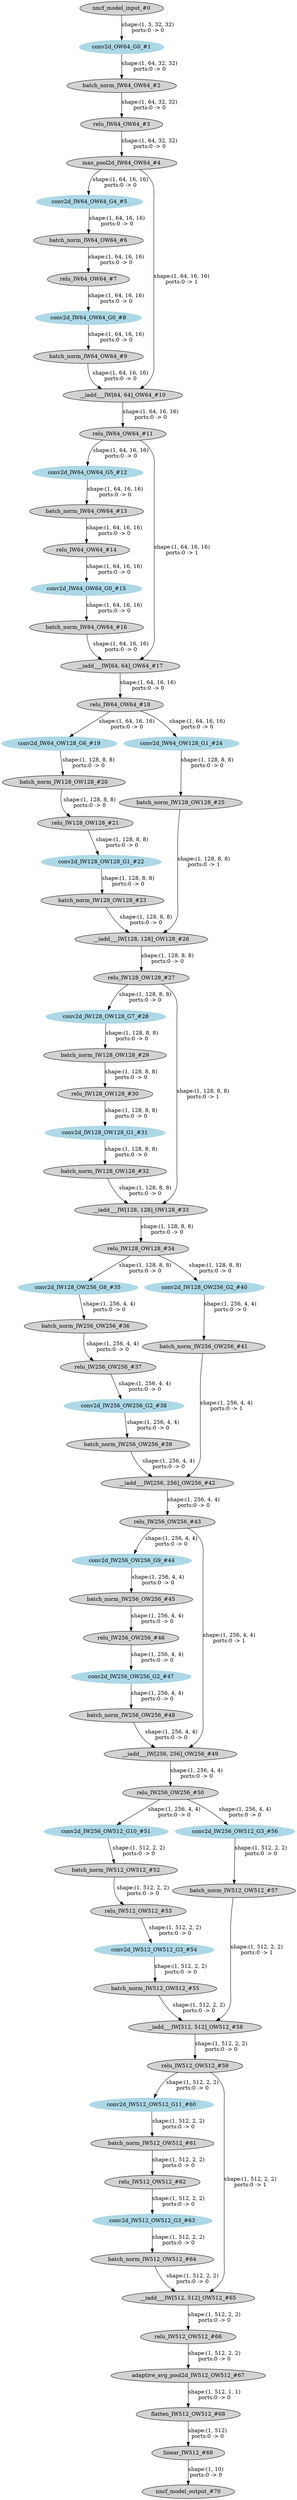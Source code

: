 strict digraph  {
"0 /nncf_model_input_0" [id=0, label="nncf_model_input_#0", style=filled, type=nncf_model_input];
"1 ResNet/NNCFConv2d[conv1]/conv2d_0" [color=lightblue, id=1, label="conv2d_OW64_G0_#1", style=filled, type=conv2d];
"2 ResNet/NNCFBatchNorm2d[bn1]/batch_norm_0" [id=2, label="batch_norm_IW64_OW64_#2", style=filled, type=batch_norm];
"3 ResNet/relu_0" [id=3, label="relu_IW64_OW64_#3", style=filled, type=relu];
"4 ResNet/MaxPool2d[maxpool]/max_pool2d_0" [id=4, label="max_pool2d_IW64_OW64_#4", style=filled, type=max_pool2d];
"5 ResNet/Sequential[layer1]/BasicBlock[0]/NNCFConv2d[conv1]/conv2d_0" [color=lightblue, id=5, label="conv2d_IW64_OW64_G4_#5", style=filled, type=conv2d];
"6 ResNet/Sequential[layer1]/BasicBlock[0]/NNCFBatchNorm2d[bn1]/batch_norm_0" [id=6, label="batch_norm_IW64_OW64_#6", style=filled, type=batch_norm];
"7 ResNet/Sequential[layer1]/BasicBlock[0]/relu_0" [id=7, label="relu_IW64_OW64_#7", style=filled, type=relu];
"8 ResNet/Sequential[layer1]/BasicBlock[0]/NNCFConv2d[conv2]/conv2d_0" [color=lightblue, id=8, label="conv2d_IW64_OW64_G0_#8", style=filled, type=conv2d];
"9 ResNet/Sequential[layer1]/BasicBlock[0]/NNCFBatchNorm2d[bn2]/batch_norm_0" [id=9, label="batch_norm_IW64_OW64_#9", style=filled, type=batch_norm];
"10 ResNet/Sequential[layer1]/BasicBlock[0]/__iadd___0" [id=10, label="__iadd___IW[64, 64]_OW64_#10", style=filled, type=__iadd__];
"11 ResNet/Sequential[layer1]/BasicBlock[0]/relu_1" [id=11, label="relu_IW64_OW64_#11", style=filled, type=relu];
"12 ResNet/Sequential[layer1]/BasicBlock[1]/NNCFConv2d[conv1]/conv2d_0" [color=lightblue, id=12, label="conv2d_IW64_OW64_G5_#12", style=filled, type=conv2d];
"13 ResNet/Sequential[layer1]/BasicBlock[1]/NNCFBatchNorm2d[bn1]/batch_norm_0" [id=13, label="batch_norm_IW64_OW64_#13", style=filled, type=batch_norm];
"14 ResNet/Sequential[layer1]/BasicBlock[1]/relu_0" [id=14, label="relu_IW64_OW64_#14", style=filled, type=relu];
"15 ResNet/Sequential[layer1]/BasicBlock[1]/NNCFConv2d[conv2]/conv2d_0" [color=lightblue, id=15, label="conv2d_IW64_OW64_G0_#15", style=filled, type=conv2d];
"16 ResNet/Sequential[layer1]/BasicBlock[1]/NNCFBatchNorm2d[bn2]/batch_norm_0" [id=16, label="batch_norm_IW64_OW64_#16", style=filled, type=batch_norm];
"17 ResNet/Sequential[layer1]/BasicBlock[1]/__iadd___0" [id=17, label="__iadd___IW[64, 64]_OW64_#17", style=filled, type=__iadd__];
"18 ResNet/Sequential[layer1]/BasicBlock[1]/relu_1" [id=18, label="relu_IW64_OW64_#18", style=filled, type=relu];
"19 ResNet/Sequential[layer2]/BasicBlock[0]/NNCFConv2d[conv1]/conv2d_0" [color=lightblue, id=19, label="conv2d_IW64_OW128_G6_#19", style=filled, type=conv2d];
"20 ResNet/Sequential[layer2]/BasicBlock[0]/NNCFBatchNorm2d[bn1]/batch_norm_0" [id=20, label="batch_norm_IW128_OW128_#20", style=filled, type=batch_norm];
"21 ResNet/Sequential[layer2]/BasicBlock[0]/relu_0" [id=21, label="relu_IW128_OW128_#21", style=filled, type=relu];
"22 ResNet/Sequential[layer2]/BasicBlock[0]/NNCFConv2d[conv2]/conv2d_0" [color=lightblue, id=22, label="conv2d_IW128_OW128_G1_#22", style=filled, type=conv2d];
"23 ResNet/Sequential[layer2]/BasicBlock[0]/NNCFBatchNorm2d[bn2]/batch_norm_0" [id=23, label="batch_norm_IW128_OW128_#23", style=filled, type=batch_norm];
"24 ResNet/Sequential[layer2]/BasicBlock[0]/Sequential[shortcut]/NNCFConv2d[0]/conv2d_0" [color=lightblue, id=24, label="conv2d_IW64_OW128_G1_#24", style=filled, type=conv2d];
"25 ResNet/Sequential[layer2]/BasicBlock[0]/Sequential[shortcut]/NNCFBatchNorm2d[1]/batch_norm_0" [id=25, label="batch_norm_IW128_OW128_#25", style=filled, type=batch_norm];
"26 ResNet/Sequential[layer2]/BasicBlock[0]/__iadd___0" [id=26, label="__iadd___IW[128, 128]_OW128_#26", style=filled, type=__iadd__];
"27 ResNet/Sequential[layer2]/BasicBlock[0]/relu_1" [id=27, label="relu_IW128_OW128_#27", style=filled, type=relu];
"28 ResNet/Sequential[layer2]/BasicBlock[1]/NNCFConv2d[conv1]/conv2d_0" [color=lightblue, id=28, label="conv2d_IW128_OW128_G7_#28", style=filled, type=conv2d];
"29 ResNet/Sequential[layer2]/BasicBlock[1]/NNCFBatchNorm2d[bn1]/batch_norm_0" [id=29, label="batch_norm_IW128_OW128_#29", style=filled, type=batch_norm];
"30 ResNet/Sequential[layer2]/BasicBlock[1]/relu_0" [id=30, label="relu_IW128_OW128_#30", style=filled, type=relu];
"31 ResNet/Sequential[layer2]/BasicBlock[1]/NNCFConv2d[conv2]/conv2d_0" [color=lightblue, id=31, label="conv2d_IW128_OW128_G1_#31", style=filled, type=conv2d];
"32 ResNet/Sequential[layer2]/BasicBlock[1]/NNCFBatchNorm2d[bn2]/batch_norm_0" [id=32, label="batch_norm_IW128_OW128_#32", style=filled, type=batch_norm];
"33 ResNet/Sequential[layer2]/BasicBlock[1]/__iadd___0" [id=33, label="__iadd___IW[128, 128]_OW128_#33", style=filled, type=__iadd__];
"34 ResNet/Sequential[layer2]/BasicBlock[1]/relu_1" [id=34, label="relu_IW128_OW128_#34", style=filled, type=relu];
"35 ResNet/Sequential[layer3]/BasicBlock[0]/NNCFConv2d[conv1]/conv2d_0" [color=lightblue, id=35, label="conv2d_IW128_OW256_G8_#35", style=filled, type=conv2d];
"36 ResNet/Sequential[layer3]/BasicBlock[0]/NNCFBatchNorm2d[bn1]/batch_norm_0" [id=36, label="batch_norm_IW256_OW256_#36", style=filled, type=batch_norm];
"37 ResNet/Sequential[layer3]/BasicBlock[0]/relu_0" [id=37, label="relu_IW256_OW256_#37", style=filled, type=relu];
"38 ResNet/Sequential[layer3]/BasicBlock[0]/NNCFConv2d[conv2]/conv2d_0" [color=lightblue, id=38, label="conv2d_IW256_OW256_G2_#38", style=filled, type=conv2d];
"39 ResNet/Sequential[layer3]/BasicBlock[0]/NNCFBatchNorm2d[bn2]/batch_norm_0" [id=39, label="batch_norm_IW256_OW256_#39", style=filled, type=batch_norm];
"40 ResNet/Sequential[layer3]/BasicBlock[0]/Sequential[shortcut]/NNCFConv2d[0]/conv2d_0" [color=lightblue, id=40, label="conv2d_IW128_OW256_G2_#40", style=filled, type=conv2d];
"41 ResNet/Sequential[layer3]/BasicBlock[0]/Sequential[shortcut]/NNCFBatchNorm2d[1]/batch_norm_0" [id=41, label="batch_norm_IW256_OW256_#41", style=filled, type=batch_norm];
"42 ResNet/Sequential[layer3]/BasicBlock[0]/__iadd___0" [id=42, label="__iadd___IW[256, 256]_OW256_#42", style=filled, type=__iadd__];
"43 ResNet/Sequential[layer3]/BasicBlock[0]/relu_1" [id=43, label="relu_IW256_OW256_#43", style=filled, type=relu];
"44 ResNet/Sequential[layer3]/BasicBlock[1]/NNCFConv2d[conv1]/conv2d_0" [color=lightblue, id=44, label="conv2d_IW256_OW256_G9_#44", style=filled, type=conv2d];
"45 ResNet/Sequential[layer3]/BasicBlock[1]/NNCFBatchNorm2d[bn1]/batch_norm_0" [id=45, label="batch_norm_IW256_OW256_#45", style=filled, type=batch_norm];
"46 ResNet/Sequential[layer3]/BasicBlock[1]/relu_0" [id=46, label="relu_IW256_OW256_#46", style=filled, type=relu];
"47 ResNet/Sequential[layer3]/BasicBlock[1]/NNCFConv2d[conv2]/conv2d_0" [color=lightblue, id=47, label="conv2d_IW256_OW256_G2_#47", style=filled, type=conv2d];
"48 ResNet/Sequential[layer3]/BasicBlock[1]/NNCFBatchNorm2d[bn2]/batch_norm_0" [id=48, label="batch_norm_IW256_OW256_#48", style=filled, type=batch_norm];
"49 ResNet/Sequential[layer3]/BasicBlock[1]/__iadd___0" [id=49, label="__iadd___IW[256, 256]_OW256_#49", style=filled, type=__iadd__];
"50 ResNet/Sequential[layer3]/BasicBlock[1]/relu_1" [id=50, label="relu_IW256_OW256_#50", style=filled, type=relu];
"51 ResNet/Sequential[layer4]/BasicBlock[0]/NNCFConv2d[conv1]/conv2d_0" [color=lightblue, id=51, label="conv2d_IW256_OW512_G10_#51", style=filled, type=conv2d];
"52 ResNet/Sequential[layer4]/BasicBlock[0]/NNCFBatchNorm2d[bn1]/batch_norm_0" [id=52, label="batch_norm_IW512_OW512_#52", style=filled, type=batch_norm];
"53 ResNet/Sequential[layer4]/BasicBlock[0]/relu_0" [id=53, label="relu_IW512_OW512_#53", style=filled, type=relu];
"54 ResNet/Sequential[layer4]/BasicBlock[0]/NNCFConv2d[conv2]/conv2d_0" [color=lightblue, id=54, label="conv2d_IW512_OW512_G3_#54", style=filled, type=conv2d];
"55 ResNet/Sequential[layer4]/BasicBlock[0]/NNCFBatchNorm2d[bn2]/batch_norm_0" [id=55, label="batch_norm_IW512_OW512_#55", style=filled, type=batch_norm];
"56 ResNet/Sequential[layer4]/BasicBlock[0]/Sequential[shortcut]/NNCFConv2d[0]/conv2d_0" [color=lightblue, id=56, label="conv2d_IW256_OW512_G3_#56", style=filled, type=conv2d];
"57 ResNet/Sequential[layer4]/BasicBlock[0]/Sequential[shortcut]/NNCFBatchNorm2d[1]/batch_norm_0" [id=57, label="batch_norm_IW512_OW512_#57", style=filled, type=batch_norm];
"58 ResNet/Sequential[layer4]/BasicBlock[0]/__iadd___0" [id=58, label="__iadd___IW[512, 512]_OW512_#58", style=filled, type=__iadd__];
"59 ResNet/Sequential[layer4]/BasicBlock[0]/relu_1" [id=59, label="relu_IW512_OW512_#59", style=filled, type=relu];
"60 ResNet/Sequential[layer4]/BasicBlock[1]/NNCFConv2d[conv1]/conv2d_0" [color=lightblue, id=60, label="conv2d_IW512_OW512_G11_#60", style=filled, type=conv2d];
"61 ResNet/Sequential[layer4]/BasicBlock[1]/NNCFBatchNorm2d[bn1]/batch_norm_0" [id=61, label="batch_norm_IW512_OW512_#61", style=filled, type=batch_norm];
"62 ResNet/Sequential[layer4]/BasicBlock[1]/relu_0" [id=62, label="relu_IW512_OW512_#62", style=filled, type=relu];
"63 ResNet/Sequential[layer4]/BasicBlock[1]/NNCFConv2d[conv2]/conv2d_0" [color=lightblue, id=63, label="conv2d_IW512_OW512_G3_#63", style=filled, type=conv2d];
"64 ResNet/Sequential[layer4]/BasicBlock[1]/NNCFBatchNorm2d[bn2]/batch_norm_0" [id=64, label="batch_norm_IW512_OW512_#64", style=filled, type=batch_norm];
"65 ResNet/Sequential[layer4]/BasicBlock[1]/__iadd___0" [id=65, label="__iadd___IW[512, 512]_OW512_#65", style=filled, type=__iadd__];
"66 ResNet/Sequential[layer4]/BasicBlock[1]/relu_1" [id=66, label="relu_IW512_OW512_#66", style=filled, type=relu];
"67 ResNet/AdaptiveAvgPool2d[avgpool]/adaptive_avg_pool2d_0" [id=67, label="adaptive_avg_pool2d_IW512_OW512_#67", style=filled, type=adaptive_avg_pool2d];
"68 ResNet/flatten_0" [id=68, label="flatten_IW512_OW512_#68", style=filled, type=flatten];
"69 ResNet/NNCFLinear[linear]/linear_0" [id=69, label="linear_IW512_#69", style=filled, type=linear];
"70 /nncf_model_output_0" [id=70, label="nncf_model_output_#70", style=filled, type=nncf_model_output];
"0 /nncf_model_input_0" -> "1 ResNet/NNCFConv2d[conv1]/conv2d_0"  [label="shape:(1, 3, 32, 32)\nports:0 -> 0", style=solid];
"1 ResNet/NNCFConv2d[conv1]/conv2d_0" -> "2 ResNet/NNCFBatchNorm2d[bn1]/batch_norm_0"  [label="shape:(1, 64, 32, 32)\nports:0 -> 0", style=solid];
"2 ResNet/NNCFBatchNorm2d[bn1]/batch_norm_0" -> "3 ResNet/relu_0"  [label="shape:(1, 64, 32, 32)\nports:0 -> 0", style=solid];
"3 ResNet/relu_0" -> "4 ResNet/MaxPool2d[maxpool]/max_pool2d_0"  [label="shape:(1, 64, 32, 32)\nports:0 -> 0", style=solid];
"4 ResNet/MaxPool2d[maxpool]/max_pool2d_0" -> "5 ResNet/Sequential[layer1]/BasicBlock[0]/NNCFConv2d[conv1]/conv2d_0"  [label="shape:(1, 64, 16, 16)\nports:0 -> 0", style=solid];
"4 ResNet/MaxPool2d[maxpool]/max_pool2d_0" -> "10 ResNet/Sequential[layer1]/BasicBlock[0]/__iadd___0"  [label="shape:(1, 64, 16, 16)\nports:0 -> 1", style=solid];
"5 ResNet/Sequential[layer1]/BasicBlock[0]/NNCFConv2d[conv1]/conv2d_0" -> "6 ResNet/Sequential[layer1]/BasicBlock[0]/NNCFBatchNorm2d[bn1]/batch_norm_0"  [label="shape:(1, 64, 16, 16)\nports:0 -> 0", style=solid];
"6 ResNet/Sequential[layer1]/BasicBlock[0]/NNCFBatchNorm2d[bn1]/batch_norm_0" -> "7 ResNet/Sequential[layer1]/BasicBlock[0]/relu_0"  [label="shape:(1, 64, 16, 16)\nports:0 -> 0", style=solid];
"7 ResNet/Sequential[layer1]/BasicBlock[0]/relu_0" -> "8 ResNet/Sequential[layer1]/BasicBlock[0]/NNCFConv2d[conv2]/conv2d_0"  [label="shape:(1, 64, 16, 16)\nports:0 -> 0", style=solid];
"8 ResNet/Sequential[layer1]/BasicBlock[0]/NNCFConv2d[conv2]/conv2d_0" -> "9 ResNet/Sequential[layer1]/BasicBlock[0]/NNCFBatchNorm2d[bn2]/batch_norm_0"  [label="shape:(1, 64, 16, 16)\nports:0 -> 0", style=solid];
"9 ResNet/Sequential[layer1]/BasicBlock[0]/NNCFBatchNorm2d[bn2]/batch_norm_0" -> "10 ResNet/Sequential[layer1]/BasicBlock[0]/__iadd___0"  [label="shape:(1, 64, 16, 16)\nports:0 -> 0", style=solid];
"10 ResNet/Sequential[layer1]/BasicBlock[0]/__iadd___0" -> "11 ResNet/Sequential[layer1]/BasicBlock[0]/relu_1"  [label="shape:(1, 64, 16, 16)\nports:0 -> 0", style=solid];
"11 ResNet/Sequential[layer1]/BasicBlock[0]/relu_1" -> "12 ResNet/Sequential[layer1]/BasicBlock[1]/NNCFConv2d[conv1]/conv2d_0"  [label="shape:(1, 64, 16, 16)\nports:0 -> 0", style=solid];
"11 ResNet/Sequential[layer1]/BasicBlock[0]/relu_1" -> "17 ResNet/Sequential[layer1]/BasicBlock[1]/__iadd___0"  [label="shape:(1, 64, 16, 16)\nports:0 -> 1", style=solid];
"12 ResNet/Sequential[layer1]/BasicBlock[1]/NNCFConv2d[conv1]/conv2d_0" -> "13 ResNet/Sequential[layer1]/BasicBlock[1]/NNCFBatchNorm2d[bn1]/batch_norm_0"  [label="shape:(1, 64, 16, 16)\nports:0 -> 0", style=solid];
"13 ResNet/Sequential[layer1]/BasicBlock[1]/NNCFBatchNorm2d[bn1]/batch_norm_0" -> "14 ResNet/Sequential[layer1]/BasicBlock[1]/relu_0"  [label="shape:(1, 64, 16, 16)\nports:0 -> 0", style=solid];
"14 ResNet/Sequential[layer1]/BasicBlock[1]/relu_0" -> "15 ResNet/Sequential[layer1]/BasicBlock[1]/NNCFConv2d[conv2]/conv2d_0"  [label="shape:(1, 64, 16, 16)\nports:0 -> 0", style=solid];
"15 ResNet/Sequential[layer1]/BasicBlock[1]/NNCFConv2d[conv2]/conv2d_0" -> "16 ResNet/Sequential[layer1]/BasicBlock[1]/NNCFBatchNorm2d[bn2]/batch_norm_0"  [label="shape:(1, 64, 16, 16)\nports:0 -> 0", style=solid];
"16 ResNet/Sequential[layer1]/BasicBlock[1]/NNCFBatchNorm2d[bn2]/batch_norm_0" -> "17 ResNet/Sequential[layer1]/BasicBlock[1]/__iadd___0"  [label="shape:(1, 64, 16, 16)\nports:0 -> 0", style=solid];
"17 ResNet/Sequential[layer1]/BasicBlock[1]/__iadd___0" -> "18 ResNet/Sequential[layer1]/BasicBlock[1]/relu_1"  [label="shape:(1, 64, 16, 16)\nports:0 -> 0", style=solid];
"18 ResNet/Sequential[layer1]/BasicBlock[1]/relu_1" -> "19 ResNet/Sequential[layer2]/BasicBlock[0]/NNCFConv2d[conv1]/conv2d_0"  [label="shape:(1, 64, 16, 16)\nports:0 -> 0", style=solid];
"18 ResNet/Sequential[layer1]/BasicBlock[1]/relu_1" -> "24 ResNet/Sequential[layer2]/BasicBlock[0]/Sequential[shortcut]/NNCFConv2d[0]/conv2d_0"  [label="shape:(1, 64, 16, 16)\nports:0 -> 0", style=solid];
"19 ResNet/Sequential[layer2]/BasicBlock[0]/NNCFConv2d[conv1]/conv2d_0" -> "20 ResNet/Sequential[layer2]/BasicBlock[0]/NNCFBatchNorm2d[bn1]/batch_norm_0"  [label="shape:(1, 128, 8, 8)\nports:0 -> 0", style=solid];
"20 ResNet/Sequential[layer2]/BasicBlock[0]/NNCFBatchNorm2d[bn1]/batch_norm_0" -> "21 ResNet/Sequential[layer2]/BasicBlock[0]/relu_0"  [label="shape:(1, 128, 8, 8)\nports:0 -> 0", style=solid];
"21 ResNet/Sequential[layer2]/BasicBlock[0]/relu_0" -> "22 ResNet/Sequential[layer2]/BasicBlock[0]/NNCFConv2d[conv2]/conv2d_0"  [label="shape:(1, 128, 8, 8)\nports:0 -> 0", style=solid];
"22 ResNet/Sequential[layer2]/BasicBlock[0]/NNCFConv2d[conv2]/conv2d_0" -> "23 ResNet/Sequential[layer2]/BasicBlock[0]/NNCFBatchNorm2d[bn2]/batch_norm_0"  [label="shape:(1, 128, 8, 8)\nports:0 -> 0", style=solid];
"23 ResNet/Sequential[layer2]/BasicBlock[0]/NNCFBatchNorm2d[bn2]/batch_norm_0" -> "26 ResNet/Sequential[layer2]/BasicBlock[0]/__iadd___0"  [label="shape:(1, 128, 8, 8)\nports:0 -> 0", style=solid];
"24 ResNet/Sequential[layer2]/BasicBlock[0]/Sequential[shortcut]/NNCFConv2d[0]/conv2d_0" -> "25 ResNet/Sequential[layer2]/BasicBlock[0]/Sequential[shortcut]/NNCFBatchNorm2d[1]/batch_norm_0"  [label="shape:(1, 128, 8, 8)\nports:0 -> 0", style=solid];
"25 ResNet/Sequential[layer2]/BasicBlock[0]/Sequential[shortcut]/NNCFBatchNorm2d[1]/batch_norm_0" -> "26 ResNet/Sequential[layer2]/BasicBlock[0]/__iadd___0"  [label="shape:(1, 128, 8, 8)\nports:0 -> 1", style=solid];
"26 ResNet/Sequential[layer2]/BasicBlock[0]/__iadd___0" -> "27 ResNet/Sequential[layer2]/BasicBlock[0]/relu_1"  [label="shape:(1, 128, 8, 8)\nports:0 -> 0", style=solid];
"27 ResNet/Sequential[layer2]/BasicBlock[0]/relu_1" -> "28 ResNet/Sequential[layer2]/BasicBlock[1]/NNCFConv2d[conv1]/conv2d_0"  [label="shape:(1, 128, 8, 8)\nports:0 -> 0", style=solid];
"27 ResNet/Sequential[layer2]/BasicBlock[0]/relu_1" -> "33 ResNet/Sequential[layer2]/BasicBlock[1]/__iadd___0"  [label="shape:(1, 128, 8, 8)\nports:0 -> 1", style=solid];
"28 ResNet/Sequential[layer2]/BasicBlock[1]/NNCFConv2d[conv1]/conv2d_0" -> "29 ResNet/Sequential[layer2]/BasicBlock[1]/NNCFBatchNorm2d[bn1]/batch_norm_0"  [label="shape:(1, 128, 8, 8)\nports:0 -> 0", style=solid];
"29 ResNet/Sequential[layer2]/BasicBlock[1]/NNCFBatchNorm2d[bn1]/batch_norm_0" -> "30 ResNet/Sequential[layer2]/BasicBlock[1]/relu_0"  [label="shape:(1, 128, 8, 8)\nports:0 -> 0", style=solid];
"30 ResNet/Sequential[layer2]/BasicBlock[1]/relu_0" -> "31 ResNet/Sequential[layer2]/BasicBlock[1]/NNCFConv2d[conv2]/conv2d_0"  [label="shape:(1, 128, 8, 8)\nports:0 -> 0", style=solid];
"31 ResNet/Sequential[layer2]/BasicBlock[1]/NNCFConv2d[conv2]/conv2d_0" -> "32 ResNet/Sequential[layer2]/BasicBlock[1]/NNCFBatchNorm2d[bn2]/batch_norm_0"  [label="shape:(1, 128, 8, 8)\nports:0 -> 0", style=solid];
"32 ResNet/Sequential[layer2]/BasicBlock[1]/NNCFBatchNorm2d[bn2]/batch_norm_0" -> "33 ResNet/Sequential[layer2]/BasicBlock[1]/__iadd___0"  [label="shape:(1, 128, 8, 8)\nports:0 -> 0", style=solid];
"33 ResNet/Sequential[layer2]/BasicBlock[1]/__iadd___0" -> "34 ResNet/Sequential[layer2]/BasicBlock[1]/relu_1"  [label="shape:(1, 128, 8, 8)\nports:0 -> 0", style=solid];
"34 ResNet/Sequential[layer2]/BasicBlock[1]/relu_1" -> "35 ResNet/Sequential[layer3]/BasicBlock[0]/NNCFConv2d[conv1]/conv2d_0"  [label="shape:(1, 128, 8, 8)\nports:0 -> 0", style=solid];
"34 ResNet/Sequential[layer2]/BasicBlock[1]/relu_1" -> "40 ResNet/Sequential[layer3]/BasicBlock[0]/Sequential[shortcut]/NNCFConv2d[0]/conv2d_0"  [label="shape:(1, 128, 8, 8)\nports:0 -> 0", style=solid];
"35 ResNet/Sequential[layer3]/BasicBlock[0]/NNCFConv2d[conv1]/conv2d_0" -> "36 ResNet/Sequential[layer3]/BasicBlock[0]/NNCFBatchNorm2d[bn1]/batch_norm_0"  [label="shape:(1, 256, 4, 4)\nports:0 -> 0", style=solid];
"36 ResNet/Sequential[layer3]/BasicBlock[0]/NNCFBatchNorm2d[bn1]/batch_norm_0" -> "37 ResNet/Sequential[layer3]/BasicBlock[0]/relu_0"  [label="shape:(1, 256, 4, 4)\nports:0 -> 0", style=solid];
"37 ResNet/Sequential[layer3]/BasicBlock[0]/relu_0" -> "38 ResNet/Sequential[layer3]/BasicBlock[0]/NNCFConv2d[conv2]/conv2d_0"  [label="shape:(1, 256, 4, 4)\nports:0 -> 0", style=solid];
"38 ResNet/Sequential[layer3]/BasicBlock[0]/NNCFConv2d[conv2]/conv2d_0" -> "39 ResNet/Sequential[layer3]/BasicBlock[0]/NNCFBatchNorm2d[bn2]/batch_norm_0"  [label="shape:(1, 256, 4, 4)\nports:0 -> 0", style=solid];
"39 ResNet/Sequential[layer3]/BasicBlock[0]/NNCFBatchNorm2d[bn2]/batch_norm_0" -> "42 ResNet/Sequential[layer3]/BasicBlock[0]/__iadd___0"  [label="shape:(1, 256, 4, 4)\nports:0 -> 0", style=solid];
"40 ResNet/Sequential[layer3]/BasicBlock[0]/Sequential[shortcut]/NNCFConv2d[0]/conv2d_0" -> "41 ResNet/Sequential[layer3]/BasicBlock[0]/Sequential[shortcut]/NNCFBatchNorm2d[1]/batch_norm_0"  [label="shape:(1, 256, 4, 4)\nports:0 -> 0", style=solid];
"41 ResNet/Sequential[layer3]/BasicBlock[0]/Sequential[shortcut]/NNCFBatchNorm2d[1]/batch_norm_0" -> "42 ResNet/Sequential[layer3]/BasicBlock[0]/__iadd___0"  [label="shape:(1, 256, 4, 4)\nports:0 -> 1", style=solid];
"42 ResNet/Sequential[layer3]/BasicBlock[0]/__iadd___0" -> "43 ResNet/Sequential[layer3]/BasicBlock[0]/relu_1"  [label="shape:(1, 256, 4, 4)\nports:0 -> 0", style=solid];
"43 ResNet/Sequential[layer3]/BasicBlock[0]/relu_1" -> "44 ResNet/Sequential[layer3]/BasicBlock[1]/NNCFConv2d[conv1]/conv2d_0"  [label="shape:(1, 256, 4, 4)\nports:0 -> 0", style=solid];
"43 ResNet/Sequential[layer3]/BasicBlock[0]/relu_1" -> "49 ResNet/Sequential[layer3]/BasicBlock[1]/__iadd___0"  [label="shape:(1, 256, 4, 4)\nports:0 -> 1", style=solid];
"44 ResNet/Sequential[layer3]/BasicBlock[1]/NNCFConv2d[conv1]/conv2d_0" -> "45 ResNet/Sequential[layer3]/BasicBlock[1]/NNCFBatchNorm2d[bn1]/batch_norm_0"  [label="shape:(1, 256, 4, 4)\nports:0 -> 0", style=solid];
"45 ResNet/Sequential[layer3]/BasicBlock[1]/NNCFBatchNorm2d[bn1]/batch_norm_0" -> "46 ResNet/Sequential[layer3]/BasicBlock[1]/relu_0"  [label="shape:(1, 256, 4, 4)\nports:0 -> 0", style=solid];
"46 ResNet/Sequential[layer3]/BasicBlock[1]/relu_0" -> "47 ResNet/Sequential[layer3]/BasicBlock[1]/NNCFConv2d[conv2]/conv2d_0"  [label="shape:(1, 256, 4, 4)\nports:0 -> 0", style=solid];
"47 ResNet/Sequential[layer3]/BasicBlock[1]/NNCFConv2d[conv2]/conv2d_0" -> "48 ResNet/Sequential[layer3]/BasicBlock[1]/NNCFBatchNorm2d[bn2]/batch_norm_0"  [label="shape:(1, 256, 4, 4)\nports:0 -> 0", style=solid];
"48 ResNet/Sequential[layer3]/BasicBlock[1]/NNCFBatchNorm2d[bn2]/batch_norm_0" -> "49 ResNet/Sequential[layer3]/BasicBlock[1]/__iadd___0"  [label="shape:(1, 256, 4, 4)\nports:0 -> 0", style=solid];
"49 ResNet/Sequential[layer3]/BasicBlock[1]/__iadd___0" -> "50 ResNet/Sequential[layer3]/BasicBlock[1]/relu_1"  [label="shape:(1, 256, 4, 4)\nports:0 -> 0", style=solid];
"50 ResNet/Sequential[layer3]/BasicBlock[1]/relu_1" -> "51 ResNet/Sequential[layer4]/BasicBlock[0]/NNCFConv2d[conv1]/conv2d_0"  [label="shape:(1, 256, 4, 4)\nports:0 -> 0", style=solid];
"50 ResNet/Sequential[layer3]/BasicBlock[1]/relu_1" -> "56 ResNet/Sequential[layer4]/BasicBlock[0]/Sequential[shortcut]/NNCFConv2d[0]/conv2d_0"  [label="shape:(1, 256, 4, 4)\nports:0 -> 0", style=solid];
"51 ResNet/Sequential[layer4]/BasicBlock[0]/NNCFConv2d[conv1]/conv2d_0" -> "52 ResNet/Sequential[layer4]/BasicBlock[0]/NNCFBatchNorm2d[bn1]/batch_norm_0"  [label="shape:(1, 512, 2, 2)\nports:0 -> 0", style=solid];
"52 ResNet/Sequential[layer4]/BasicBlock[0]/NNCFBatchNorm2d[bn1]/batch_norm_0" -> "53 ResNet/Sequential[layer4]/BasicBlock[0]/relu_0"  [label="shape:(1, 512, 2, 2)\nports:0 -> 0", style=solid];
"53 ResNet/Sequential[layer4]/BasicBlock[0]/relu_0" -> "54 ResNet/Sequential[layer4]/BasicBlock[0]/NNCFConv2d[conv2]/conv2d_0"  [label="shape:(1, 512, 2, 2)\nports:0 -> 0", style=solid];
"54 ResNet/Sequential[layer4]/BasicBlock[0]/NNCFConv2d[conv2]/conv2d_0" -> "55 ResNet/Sequential[layer4]/BasicBlock[0]/NNCFBatchNorm2d[bn2]/batch_norm_0"  [label="shape:(1, 512, 2, 2)\nports:0 -> 0", style=solid];
"55 ResNet/Sequential[layer4]/BasicBlock[0]/NNCFBatchNorm2d[bn2]/batch_norm_0" -> "58 ResNet/Sequential[layer4]/BasicBlock[0]/__iadd___0"  [label="shape:(1, 512, 2, 2)\nports:0 -> 0", style=solid];
"56 ResNet/Sequential[layer4]/BasicBlock[0]/Sequential[shortcut]/NNCFConv2d[0]/conv2d_0" -> "57 ResNet/Sequential[layer4]/BasicBlock[0]/Sequential[shortcut]/NNCFBatchNorm2d[1]/batch_norm_0"  [label="shape:(1, 512, 2, 2)\nports:0 -> 0", style=solid];
"57 ResNet/Sequential[layer4]/BasicBlock[0]/Sequential[shortcut]/NNCFBatchNorm2d[1]/batch_norm_0" -> "58 ResNet/Sequential[layer4]/BasicBlock[0]/__iadd___0"  [label="shape:(1, 512, 2, 2)\nports:0 -> 1", style=solid];
"58 ResNet/Sequential[layer4]/BasicBlock[0]/__iadd___0" -> "59 ResNet/Sequential[layer4]/BasicBlock[0]/relu_1"  [label="shape:(1, 512, 2, 2)\nports:0 -> 0", style=solid];
"59 ResNet/Sequential[layer4]/BasicBlock[0]/relu_1" -> "60 ResNet/Sequential[layer4]/BasicBlock[1]/NNCFConv2d[conv1]/conv2d_0"  [label="shape:(1, 512, 2, 2)\nports:0 -> 0", style=solid];
"59 ResNet/Sequential[layer4]/BasicBlock[0]/relu_1" -> "65 ResNet/Sequential[layer4]/BasicBlock[1]/__iadd___0"  [label="shape:(1, 512, 2, 2)\nports:0 -> 1", style=solid];
"60 ResNet/Sequential[layer4]/BasicBlock[1]/NNCFConv2d[conv1]/conv2d_0" -> "61 ResNet/Sequential[layer4]/BasicBlock[1]/NNCFBatchNorm2d[bn1]/batch_norm_0"  [label="shape:(1, 512, 2, 2)\nports:0 -> 0", style=solid];
"61 ResNet/Sequential[layer4]/BasicBlock[1]/NNCFBatchNorm2d[bn1]/batch_norm_0" -> "62 ResNet/Sequential[layer4]/BasicBlock[1]/relu_0"  [label="shape:(1, 512, 2, 2)\nports:0 -> 0", style=solid];
"62 ResNet/Sequential[layer4]/BasicBlock[1]/relu_0" -> "63 ResNet/Sequential[layer4]/BasicBlock[1]/NNCFConv2d[conv2]/conv2d_0"  [label="shape:(1, 512, 2, 2)\nports:0 -> 0", style=solid];
"63 ResNet/Sequential[layer4]/BasicBlock[1]/NNCFConv2d[conv2]/conv2d_0" -> "64 ResNet/Sequential[layer4]/BasicBlock[1]/NNCFBatchNorm2d[bn2]/batch_norm_0"  [label="shape:(1, 512, 2, 2)\nports:0 -> 0", style=solid];
"64 ResNet/Sequential[layer4]/BasicBlock[1]/NNCFBatchNorm2d[bn2]/batch_norm_0" -> "65 ResNet/Sequential[layer4]/BasicBlock[1]/__iadd___0"  [label="shape:(1, 512, 2, 2)\nports:0 -> 0", style=solid];
"65 ResNet/Sequential[layer4]/BasicBlock[1]/__iadd___0" -> "66 ResNet/Sequential[layer4]/BasicBlock[1]/relu_1"  [label="shape:(1, 512, 2, 2)\nports:0 -> 0", style=solid];
"66 ResNet/Sequential[layer4]/BasicBlock[1]/relu_1" -> "67 ResNet/AdaptiveAvgPool2d[avgpool]/adaptive_avg_pool2d_0"  [label="shape:(1, 512, 2, 2)\nports:0 -> 0", style=solid];
"67 ResNet/AdaptiveAvgPool2d[avgpool]/adaptive_avg_pool2d_0" -> "68 ResNet/flatten_0"  [label="shape:(1, 512, 1, 1)\nports:0 -> 0", style=solid];
"68 ResNet/flatten_0" -> "69 ResNet/NNCFLinear[linear]/linear_0"  [label="shape:(1, 512)\nports:0 -> 0", style=solid];
"69 ResNet/NNCFLinear[linear]/linear_0" -> "70 /nncf_model_output_0"  [label="shape:(1, 10)\nports:0 -> 0", style=solid];
}
